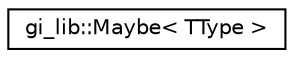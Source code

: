 digraph "Graphical Class Hierarchy"
{
  edge [fontname="Helvetica",fontsize="10",labelfontname="Helvetica",labelfontsize="10"];
  node [fontname="Helvetica",fontsize="10",shape=record];
  rankdir="LR";
  Node1 [label="gi_lib::Maybe\< TType \>",height=0.2,width=0.4,color="black", fillcolor="white", style="filled",URL="$classgi__lib_1_1_maybe.html",tooltip="Maybe is either TType or nothing. "];
}
